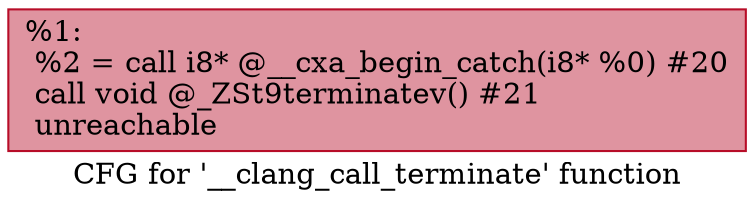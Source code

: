 digraph "CFG for '__clang_call_terminate' function" {
	label="CFG for '__clang_call_terminate' function";

	Node0x557e589a0c10 [shape=record,color="#b70d28ff", style=filled, fillcolor="#b70d2870",label="{%1:\l  %2 = call i8* @__cxa_begin_catch(i8* %0) #20\l  call void @_ZSt9terminatev() #21\l  unreachable\l}"];
}
